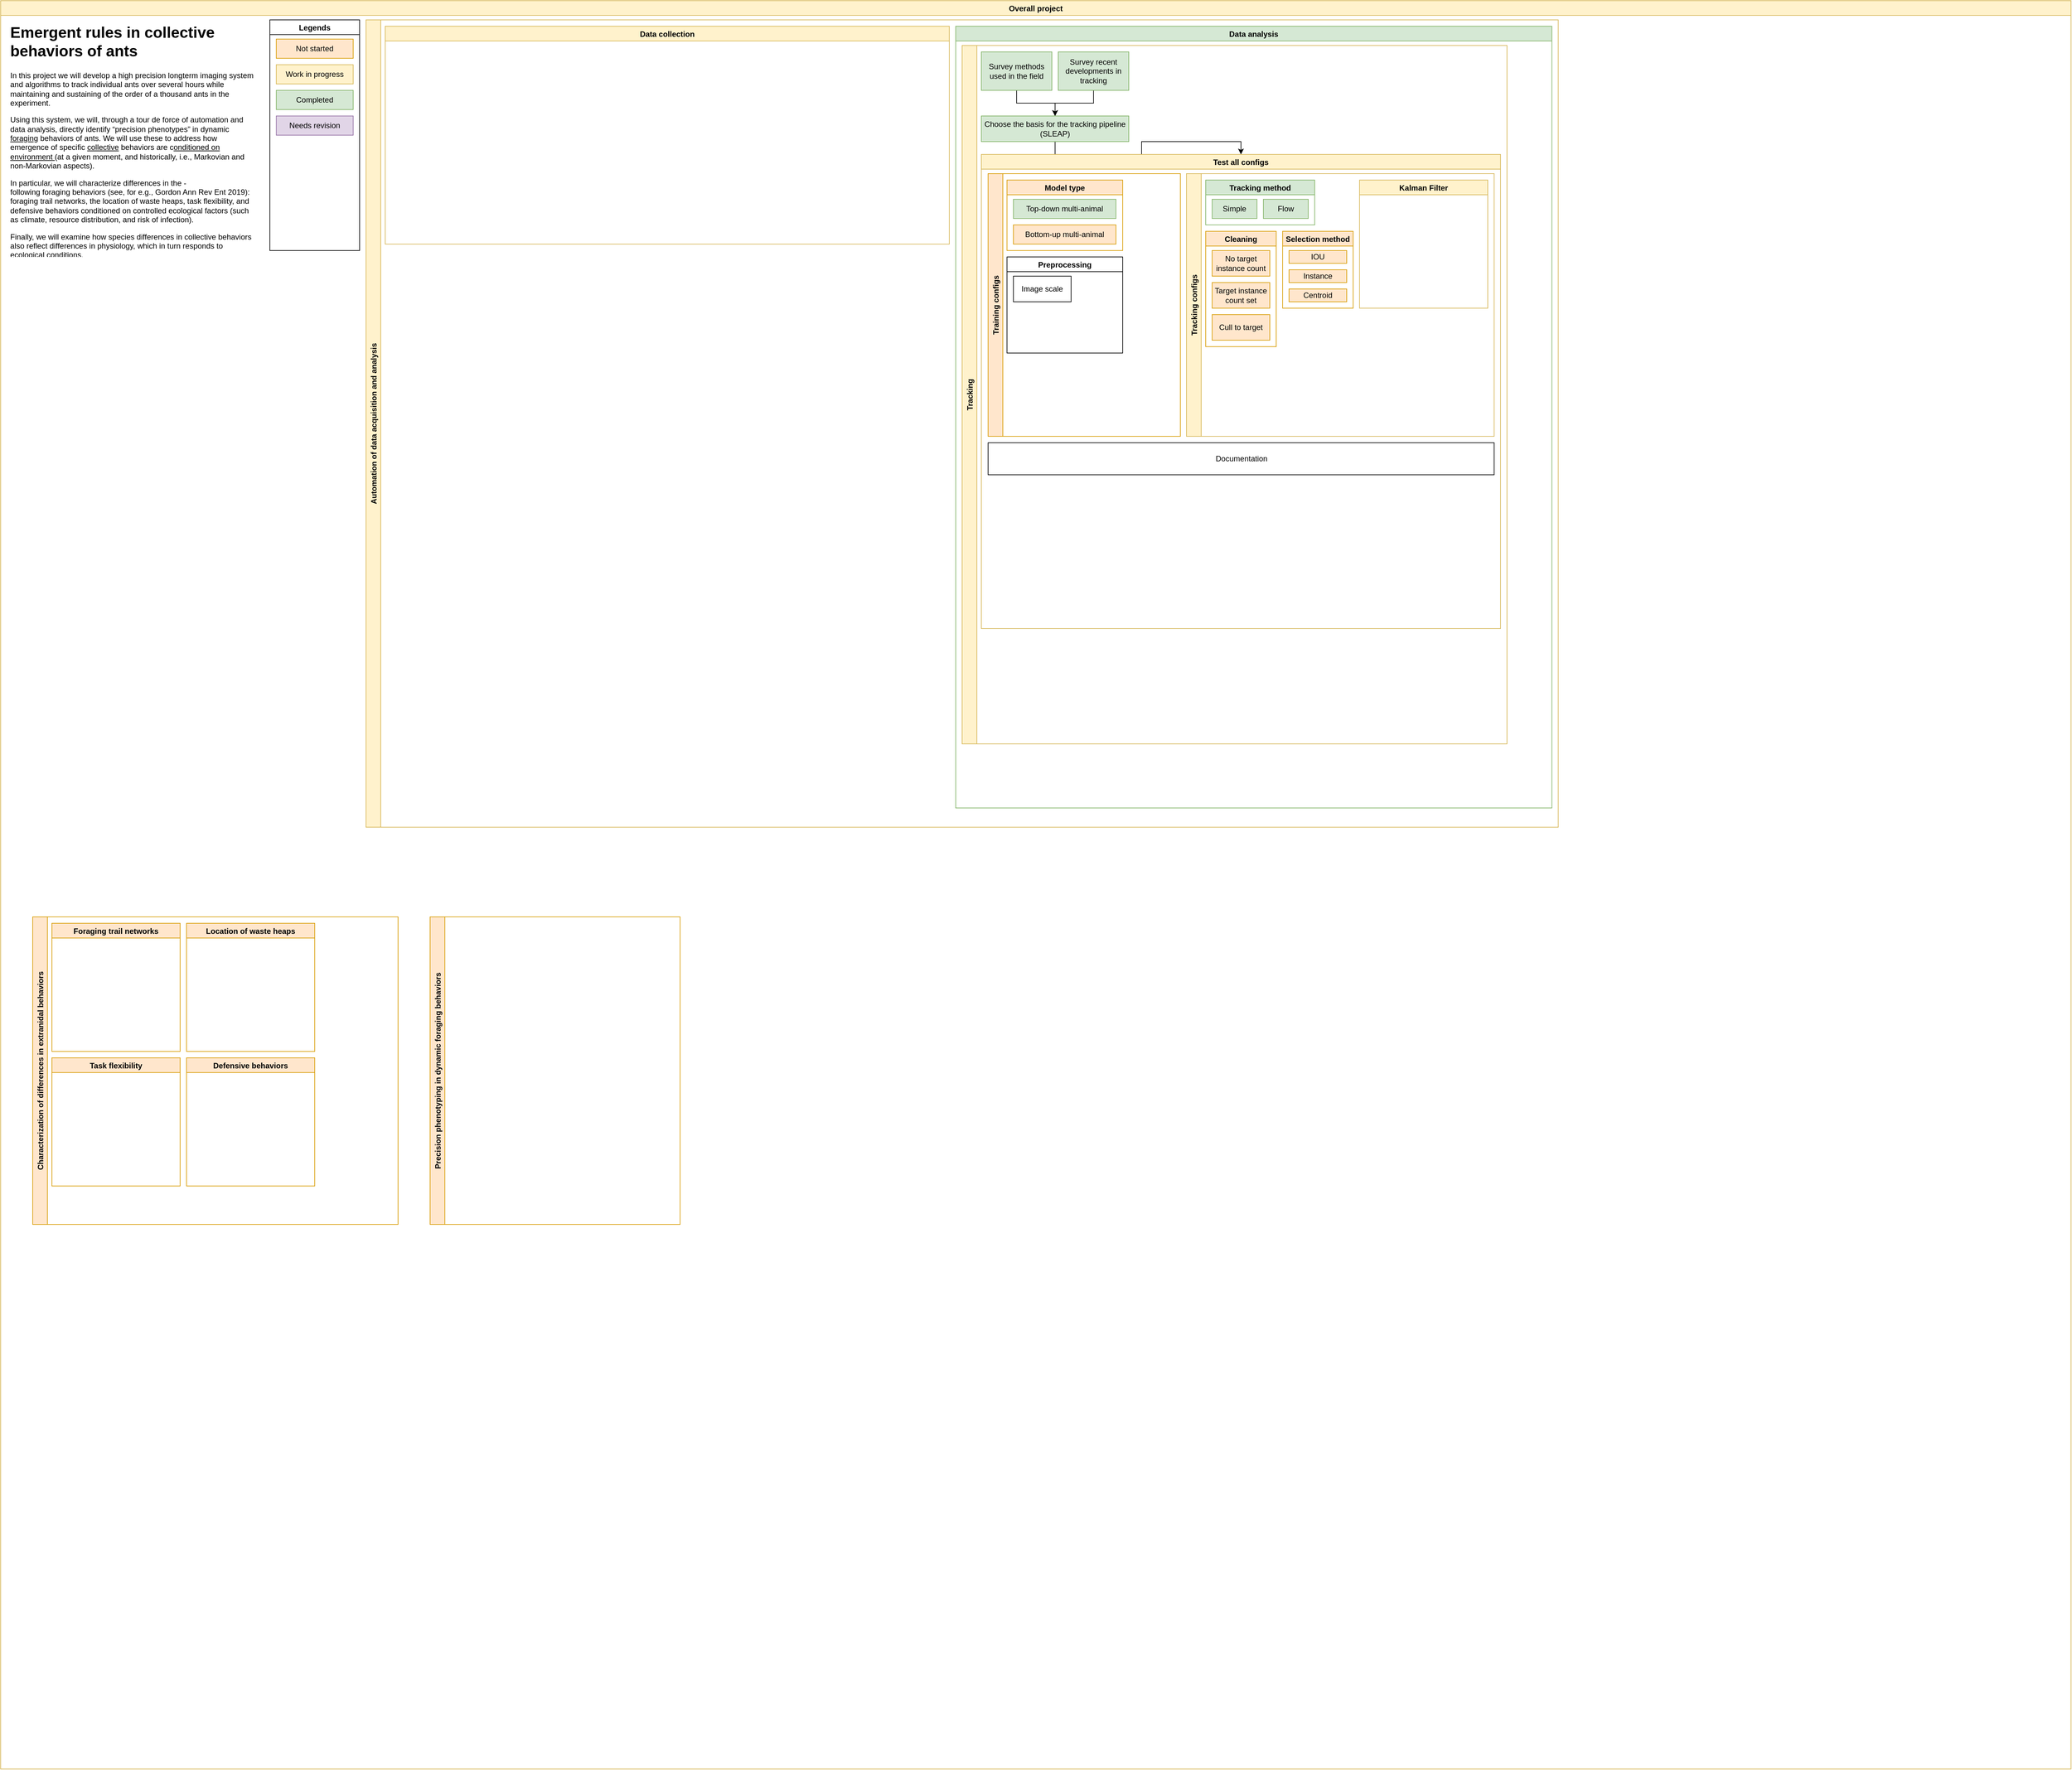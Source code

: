 <mxfile version="16.2.4" type="github">
  <diagram id="KejE-rofOYYXHNYnUAWV" name="Page-1">
    <mxGraphModel dx="1093" dy="575" grid="1" gridSize="10" guides="1" tooltips="1" connect="1" arrows="1" fold="1" page="1" pageScale="1" pageWidth="850" pageHeight="1100" math="0" shadow="0">
      <root>
        <mxCell id="0" />
        <mxCell id="1" parent="0" />
        <mxCell id="04y9tH13Ilaf_oATNa0v-2" value="Overall project" style="swimlane;fillColor=#fff2cc;strokeColor=#d6b656;" vertex="1" parent="1">
          <mxGeometry x="720" y="170" width="3230" height="2760" as="geometry" />
        </mxCell>
        <mxCell id="04y9tH13Ilaf_oATNa0v-1" value="&lt;h1&gt;&lt;b&gt;Emergent rules in collective behaviors of ants&lt;/b&gt;&lt;/h1&gt;&lt;p&gt;In this project we will develop a high precision longterm imaging system&lt;br&gt; and algorithms to track individual ants over several hours while maintaining and sustaining of the order of a thousand ants in the experiment.&lt;/p&gt;&lt;p&gt;Using this system, we will, through a tour de force of automation and data analysis, directly identify “precision phenotypes” in dynamic &lt;u&gt;foraging&lt;/u&gt; behaviors of ants. We will use these to address how emergence of specific &lt;u&gt;collective&lt;/u&gt; behaviors are c&lt;u&gt;onditioned on environment &lt;/u&gt;(at a given moment, and historically, i.e., Markovian and non-Markovian aspects).&lt;/p&gt;&lt;p&gt;In particular, we will characterize differences in the -&lt;br&gt;following foraging behaviors (see, for e.g., Gordon Ann Rev Ent 2019): &lt;br&gt;foraging trail networks, the location of waste heaps, task flexibility, and defensive behaviors conditioned on controlled ecological factors (such as climate, resource distribution, and risk of infection).&lt;/p&gt;&lt;p&gt;Finally, we will examine how species differences in collective behaviors also reflect differences in physiology, which in turn responds to ecological conditions.&lt;/p&gt;" style="text;html=1;strokeColor=none;fillColor=none;spacing=5;spacingTop=-20;whiteSpace=wrap;overflow=hidden;rounded=0;" vertex="1" parent="04y9tH13Ilaf_oATNa0v-2">
          <mxGeometry x="10" y="30" width="390" height="370" as="geometry" />
        </mxCell>
        <mxCell id="04y9tH13Ilaf_oATNa0v-3" value="Automation of data acquisition and analysis" style="swimlane;horizontal=0;fillColor=#fff2cc;strokeColor=#d6b656;" vertex="1" parent="04y9tH13Ilaf_oATNa0v-2">
          <mxGeometry x="570" y="30" width="1860" height="1260" as="geometry" />
        </mxCell>
        <mxCell id="04y9tH13Ilaf_oATNa0v-10" value="Data collection" style="swimlane;fillColor=#fff2cc;strokeColor=#d6b656;" vertex="1" parent="04y9tH13Ilaf_oATNa0v-3">
          <mxGeometry x="30" y="10" width="880" height="340" as="geometry">
            <mxRectangle x="30" y="10" width="120" height="23" as="alternateBounds" />
          </mxGeometry>
        </mxCell>
        <mxCell id="04y9tH13Ilaf_oATNa0v-11" value="Data analysis" style="swimlane;fillColor=#d5e8d4;strokeColor=#82b366;" vertex="1" parent="04y9tH13Ilaf_oATNa0v-3">
          <mxGeometry x="920" y="10" width="930" height="1220" as="geometry" />
        </mxCell>
        <mxCell id="04y9tH13Ilaf_oATNa0v-20" value="Tracking" style="swimlane;horizontal=0;fillColor=#fff2cc;strokeColor=#d6b656;" vertex="1" parent="04y9tH13Ilaf_oATNa0v-11">
          <mxGeometry x="10" y="30" width="850" height="1090" as="geometry" />
        </mxCell>
        <mxCell id="04y9tH13Ilaf_oATNa0v-24" style="edgeStyle=orthogonalEdgeStyle;rounded=0;orthogonalLoop=1;jettySize=auto;html=1;exitX=0.5;exitY=1;exitDx=0;exitDy=0;entryX=0.5;entryY=0;entryDx=0;entryDy=0;" edge="1" parent="04y9tH13Ilaf_oATNa0v-20" source="04y9tH13Ilaf_oATNa0v-18" target="04y9tH13Ilaf_oATNa0v-21">
          <mxGeometry relative="1" as="geometry">
            <Array as="points">
              <mxPoint x="85" y="90" />
              <mxPoint x="145" y="90" />
            </Array>
          </mxGeometry>
        </mxCell>
        <mxCell id="04y9tH13Ilaf_oATNa0v-18" value="Survey methods used in the field" style="rounded=0;whiteSpace=wrap;html=1;fillColor=#d5e8d4;strokeColor=#82b366;" vertex="1" parent="04y9tH13Ilaf_oATNa0v-20">
          <mxGeometry x="30" y="10" width="110" height="60" as="geometry" />
        </mxCell>
        <mxCell id="04y9tH13Ilaf_oATNa0v-25" style="edgeStyle=orthogonalEdgeStyle;rounded=0;orthogonalLoop=1;jettySize=auto;html=1;exitX=0.5;exitY=1;exitDx=0;exitDy=0;entryX=0.5;entryY=0;entryDx=0;entryDy=0;" edge="1" parent="04y9tH13Ilaf_oATNa0v-20" source="04y9tH13Ilaf_oATNa0v-19" target="04y9tH13Ilaf_oATNa0v-21">
          <mxGeometry relative="1" as="geometry">
            <Array as="points">
              <mxPoint x="205" y="90" />
              <mxPoint x="145" y="90" />
            </Array>
          </mxGeometry>
        </mxCell>
        <mxCell id="04y9tH13Ilaf_oATNa0v-19" value="Survey recent developments in tracking" style="rounded=0;whiteSpace=wrap;html=1;fillColor=#d5e8d4;strokeColor=#82b366;" vertex="1" parent="04y9tH13Ilaf_oATNa0v-20">
          <mxGeometry x="150" y="10" width="110" height="60" as="geometry" />
        </mxCell>
        <mxCell id="04y9tH13Ilaf_oATNa0v-27" style="edgeStyle=orthogonalEdgeStyle;rounded=0;orthogonalLoop=1;jettySize=auto;html=1;exitX=0.5;exitY=1;exitDx=0;exitDy=0;entryX=0.5;entryY=0;entryDx=0;entryDy=0;" edge="1" parent="04y9tH13Ilaf_oATNa0v-20" source="04y9tH13Ilaf_oATNa0v-21" target="04y9tH13Ilaf_oATNa0v-26">
          <mxGeometry relative="1" as="geometry" />
        </mxCell>
        <mxCell id="04y9tH13Ilaf_oATNa0v-21" value="Choose the basis for the tracking pipeline&lt;br&gt;(SLEAP)" style="rounded=0;whiteSpace=wrap;html=1;fillColor=#d5e8d4;strokeColor=#82b366;" vertex="1" parent="04y9tH13Ilaf_oATNa0v-20">
          <mxGeometry x="30" y="110" width="230" height="40" as="geometry" />
        </mxCell>
        <mxCell id="04y9tH13Ilaf_oATNa0v-26" value="Test all configs" style="swimlane;fillColor=#fff2cc;strokeColor=#d6b656;" vertex="1" parent="04y9tH13Ilaf_oATNa0v-20">
          <mxGeometry x="30" y="170" width="810" height="740" as="geometry" />
        </mxCell>
        <mxCell id="04y9tH13Ilaf_oATNa0v-30" value="Training configs" style="swimlane;horizontal=0;fillColor=#ffe6cc;strokeColor=#d79b00;" vertex="1" parent="04y9tH13Ilaf_oATNa0v-26">
          <mxGeometry x="10.5" y="30" width="300" height="410" as="geometry" />
        </mxCell>
        <mxCell id="04y9tH13Ilaf_oATNa0v-47" value="Model type" style="swimlane;fillColor=#ffe6cc;strokeColor=#d79b00;" vertex="1" parent="04y9tH13Ilaf_oATNa0v-30">
          <mxGeometry x="29.5" y="10" width="180.5" height="110" as="geometry" />
        </mxCell>
        <mxCell id="04y9tH13Ilaf_oATNa0v-46" value="Top-down multi-animal" style="rounded=0;whiteSpace=wrap;html=1;fillColor=#d5e8d4;strokeColor=#82b366;" vertex="1" parent="04y9tH13Ilaf_oATNa0v-47">
          <mxGeometry x="10" y="30" width="160" height="30" as="geometry" />
        </mxCell>
        <mxCell id="04y9tH13Ilaf_oATNa0v-48" value="Bottom-up multi-animal" style="rounded=0;whiteSpace=wrap;html=1;fillColor=#ffe6cc;strokeColor=#d79b00;" vertex="1" parent="04y9tH13Ilaf_oATNa0v-47">
          <mxGeometry x="10" y="70" width="160" height="30" as="geometry" />
        </mxCell>
        <mxCell id="04y9tH13Ilaf_oATNa0v-49" value="Preprocessing" style="swimlane;" vertex="1" parent="04y9tH13Ilaf_oATNa0v-30">
          <mxGeometry x="29.5" y="130" width="180.5" height="150" as="geometry" />
        </mxCell>
        <mxCell id="04y9tH13Ilaf_oATNa0v-51" value="Image scale" style="rounded=0;whiteSpace=wrap;html=1;" vertex="1" parent="04y9tH13Ilaf_oATNa0v-49">
          <mxGeometry x="10" y="30" width="90" height="40" as="geometry" />
        </mxCell>
        <mxCell id="04y9tH13Ilaf_oATNa0v-29" value="Tracking configs" style="swimlane;horizontal=0;fillColor=#fff2cc;strokeColor=#d6b656;" vertex="1" parent="04y9tH13Ilaf_oATNa0v-26">
          <mxGeometry x="320" y="30" width="480" height="410" as="geometry" />
        </mxCell>
        <mxCell id="04y9tH13Ilaf_oATNa0v-31" value="Tracking method" style="swimlane;fillColor=#d5e8d4;strokeColor=#82b366;" vertex="1" parent="04y9tH13Ilaf_oATNa0v-29">
          <mxGeometry x="30" y="10" width="170" height="70" as="geometry" />
        </mxCell>
        <mxCell id="04y9tH13Ilaf_oATNa0v-32" value="Simple" style="rounded=0;whiteSpace=wrap;html=1;fillColor=#d5e8d4;strokeColor=#82b366;" vertex="1" parent="04y9tH13Ilaf_oATNa0v-31">
          <mxGeometry x="10" y="30" width="70" height="30" as="geometry" />
        </mxCell>
        <mxCell id="04y9tH13Ilaf_oATNa0v-33" value="Flow" style="rounded=0;whiteSpace=wrap;html=1;fillColor=#d5e8d4;strokeColor=#82b366;" vertex="1" parent="04y9tH13Ilaf_oATNa0v-31">
          <mxGeometry x="90" y="30" width="70" height="30" as="geometry" />
        </mxCell>
        <mxCell id="04y9tH13Ilaf_oATNa0v-34" value="Cleaning" style="swimlane;fillColor=#ffe6cc;strokeColor=#d79b00;" vertex="1" parent="04y9tH13Ilaf_oATNa0v-29">
          <mxGeometry x="30" y="90" width="110" height="180" as="geometry" />
        </mxCell>
        <mxCell id="04y9tH13Ilaf_oATNa0v-35" value="No target instance count" style="rounded=0;whiteSpace=wrap;html=1;fillColor=#ffe6cc;strokeColor=#d79b00;" vertex="1" parent="04y9tH13Ilaf_oATNa0v-34">
          <mxGeometry x="10" y="30" width="90" height="40" as="geometry" />
        </mxCell>
        <mxCell id="04y9tH13Ilaf_oATNa0v-36" value="Target instance count set" style="rounded=0;whiteSpace=wrap;html=1;fillColor=#ffe6cc;strokeColor=#d79b00;" vertex="1" parent="04y9tH13Ilaf_oATNa0v-34">
          <mxGeometry x="10" y="80" width="90" height="40" as="geometry" />
        </mxCell>
        <mxCell id="04y9tH13Ilaf_oATNa0v-37" value="Cull to target" style="rounded=0;whiteSpace=wrap;html=1;fillColor=#ffe6cc;strokeColor=#d79b00;" vertex="1" parent="04y9tH13Ilaf_oATNa0v-34">
          <mxGeometry x="10" y="130" width="90" height="40" as="geometry" />
        </mxCell>
        <mxCell id="04y9tH13Ilaf_oATNa0v-38" value="Selection method" style="swimlane;fillColor=#ffe6cc;strokeColor=#d79b00;" vertex="1" parent="04y9tH13Ilaf_oATNa0v-29">
          <mxGeometry x="150" y="90" width="110" height="120" as="geometry" />
        </mxCell>
        <mxCell id="04y9tH13Ilaf_oATNa0v-39" value="IOU" style="rounded=0;whiteSpace=wrap;html=1;fillColor=#ffe6cc;strokeColor=#d79b00;" vertex="1" parent="04y9tH13Ilaf_oATNa0v-38">
          <mxGeometry x="10" y="30" width="90" height="20" as="geometry" />
        </mxCell>
        <mxCell id="04y9tH13Ilaf_oATNa0v-40" value="Instance" style="rounded=0;whiteSpace=wrap;html=1;fillColor=#ffe6cc;strokeColor=#d79b00;" vertex="1" parent="04y9tH13Ilaf_oATNa0v-38">
          <mxGeometry x="10" y="60" width="90" height="20" as="geometry" />
        </mxCell>
        <mxCell id="04y9tH13Ilaf_oATNa0v-41" value="Centroid" style="rounded=0;whiteSpace=wrap;html=1;fillColor=#ffe6cc;strokeColor=#d79b00;" vertex="1" parent="04y9tH13Ilaf_oATNa0v-38">
          <mxGeometry x="10" y="90" width="90" height="20" as="geometry" />
        </mxCell>
        <mxCell id="04y9tH13Ilaf_oATNa0v-42" value="Kalman Filter" style="swimlane;fillColor=#fff2cc;strokeColor=#d6b656;" vertex="1" parent="04y9tH13Ilaf_oATNa0v-29">
          <mxGeometry x="270" y="10" width="200" height="200" as="geometry" />
        </mxCell>
        <mxCell id="04y9tH13Ilaf_oATNa0v-45" value="Documentation" style="rounded=0;whiteSpace=wrap;html=1;" vertex="1" parent="04y9tH13Ilaf_oATNa0v-26">
          <mxGeometry x="10.5" y="450" width="789.5" height="50" as="geometry" />
        </mxCell>
        <mxCell id="04y9tH13Ilaf_oATNa0v-4" value="Precision phenotyping in dynamic foraging behaviors" style="swimlane;horizontal=0;fillColor=#ffe6cc;strokeColor=#d79b00;" vertex="1" parent="04y9tH13Ilaf_oATNa0v-2">
          <mxGeometry x="670" y="1430" width="390" height="480" as="geometry">
            <mxRectangle x="670" y="1430" width="30" height="320" as="alternateBounds" />
          </mxGeometry>
        </mxCell>
        <mxCell id="04y9tH13Ilaf_oATNa0v-5" value="Characterization of differences in extranidal behaviors" style="swimlane;horizontal=0;fillColor=#ffe6cc;strokeColor=#d79b00;" vertex="1" parent="04y9tH13Ilaf_oATNa0v-2">
          <mxGeometry x="50" y="1430" width="570" height="480" as="geometry">
            <mxRectangle x="10" y="410" width="30" height="330" as="alternateBounds" />
          </mxGeometry>
        </mxCell>
        <mxCell id="04y9tH13Ilaf_oATNa0v-6" value="Foraging trail networks" style="swimlane;fillColor=#ffe6cc;strokeColor=#d79b00;" vertex="1" parent="04y9tH13Ilaf_oATNa0v-5">
          <mxGeometry x="30" y="10" width="200" height="200" as="geometry" />
        </mxCell>
        <mxCell id="04y9tH13Ilaf_oATNa0v-7" value="Location of waste heaps" style="swimlane;fillColor=#ffe6cc;strokeColor=#d79b00;" vertex="1" parent="04y9tH13Ilaf_oATNa0v-5">
          <mxGeometry x="240" y="10" width="200" height="200" as="geometry" />
        </mxCell>
        <mxCell id="04y9tH13Ilaf_oATNa0v-8" value="Task flexibility" style="swimlane;fillColor=#ffe6cc;strokeColor=#d79b00;" vertex="1" parent="04y9tH13Ilaf_oATNa0v-5">
          <mxGeometry x="30" y="220" width="200" height="200" as="geometry" />
        </mxCell>
        <mxCell id="04y9tH13Ilaf_oATNa0v-9" value="Defensive behaviors" style="swimlane;fillColor=#ffe6cc;strokeColor=#d79b00;" vertex="1" parent="04y9tH13Ilaf_oATNa0v-5">
          <mxGeometry x="240" y="220" width="200" height="200" as="geometry" />
        </mxCell>
        <mxCell id="04y9tH13Ilaf_oATNa0v-12" value="Legends" style="swimlane;" vertex="1" parent="04y9tH13Ilaf_oATNa0v-2">
          <mxGeometry x="420" y="30" width="140" height="360" as="geometry" />
        </mxCell>
        <mxCell id="04y9tH13Ilaf_oATNa0v-13" value="Not started" style="rounded=0;whiteSpace=wrap;html=1;fillColor=#ffe6cc;strokeColor=#d79b00;" vertex="1" parent="04y9tH13Ilaf_oATNa0v-12">
          <mxGeometry x="10" y="30" width="120" height="30" as="geometry" />
        </mxCell>
        <mxCell id="04y9tH13Ilaf_oATNa0v-14" value="Work in progress" style="rounded=0;whiteSpace=wrap;html=1;fillColor=#fff2cc;strokeColor=#d6b656;" vertex="1" parent="04y9tH13Ilaf_oATNa0v-12">
          <mxGeometry x="10" y="70" width="120" height="30" as="geometry" />
        </mxCell>
        <mxCell id="04y9tH13Ilaf_oATNa0v-15" value="Completed" style="rounded=0;whiteSpace=wrap;html=1;fillColor=#d5e8d4;strokeColor=#82b366;" vertex="1" parent="04y9tH13Ilaf_oATNa0v-12">
          <mxGeometry x="10" y="110" width="120" height="30" as="geometry" />
        </mxCell>
        <mxCell id="04y9tH13Ilaf_oATNa0v-16" value="Needs revision" style="rounded=0;whiteSpace=wrap;html=1;fillColor=#e1d5e7;strokeColor=#9673a6;" vertex="1" parent="04y9tH13Ilaf_oATNa0v-12">
          <mxGeometry x="10" y="150" width="120" height="30" as="geometry" />
        </mxCell>
      </root>
    </mxGraphModel>
  </diagram>
</mxfile>
